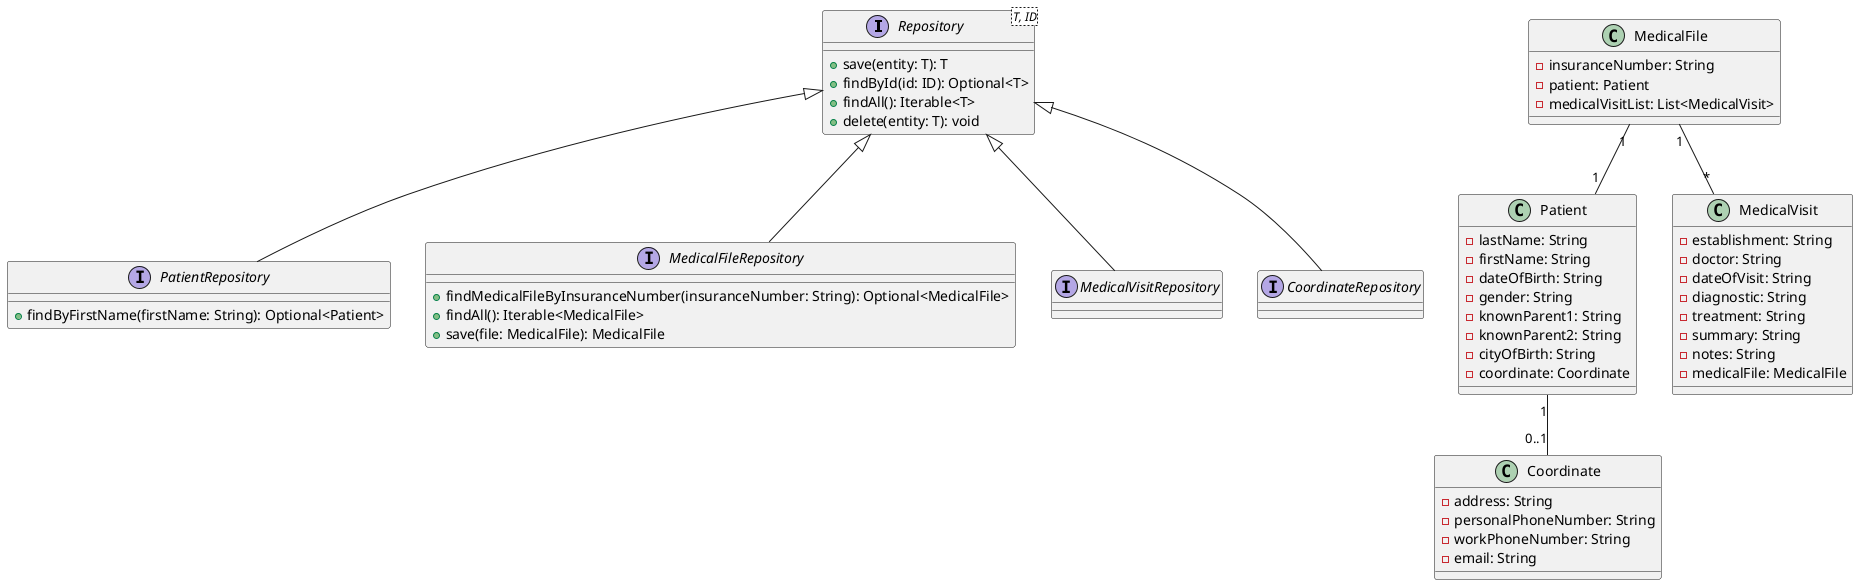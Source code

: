 @startuml
interface Repository<T, ID> {
    +save(entity: T): T
    +findById(id: ID): Optional<T>
    +findAll(): Iterable<T>
    +delete(entity: T): void
}

interface PatientRepository {
    +findByFirstName(firstName: String): Optional<Patient>
}

interface MedicalFileRepository {
    +findMedicalFileByInsuranceNumber(insuranceNumber: String): Optional<MedicalFile>
    +findAll(): Iterable<MedicalFile>
    +save(file: MedicalFile): MedicalFile
}

interface MedicalVisitRepository {

}

interface CoordinateRepository {

}

PatientRepository -up-|> Repository
MedicalFileRepository -up-|> Repository
MedicalVisitRepository -up-|> Repository
CoordinateRepository -up-|> Repository

' Classes d'entité
class Patient {
    -lastName: String
    -firstName: String
    -dateOfBirth: String
    -gender: String
    -knownParent1: String
    -knownParent2: String
    -cityOfBirth: String
    -coordinate: Coordinate
}

class MedicalFile {
    -insuranceNumber: String
    -patient: Patient
    -medicalVisitList: List<MedicalVisit>
}

class MedicalVisit {
    -establishment: String
    -doctor: String
    -dateOfVisit: String
    -diagnostic: String
    -treatment: String
    -summary: String
    -notes: String
    -medicalFile: MedicalFile
}

class Coordinate {
    -address: String
    -personalPhoneNumber: String
    -workPhoneNumber: String
    -email: String
}

' Associations
Patient "1" -- "0..1" Coordinate
MedicalFile "1" -- "1" Patient
MedicalFile "1" -- "*" MedicalVisit

@enduml
